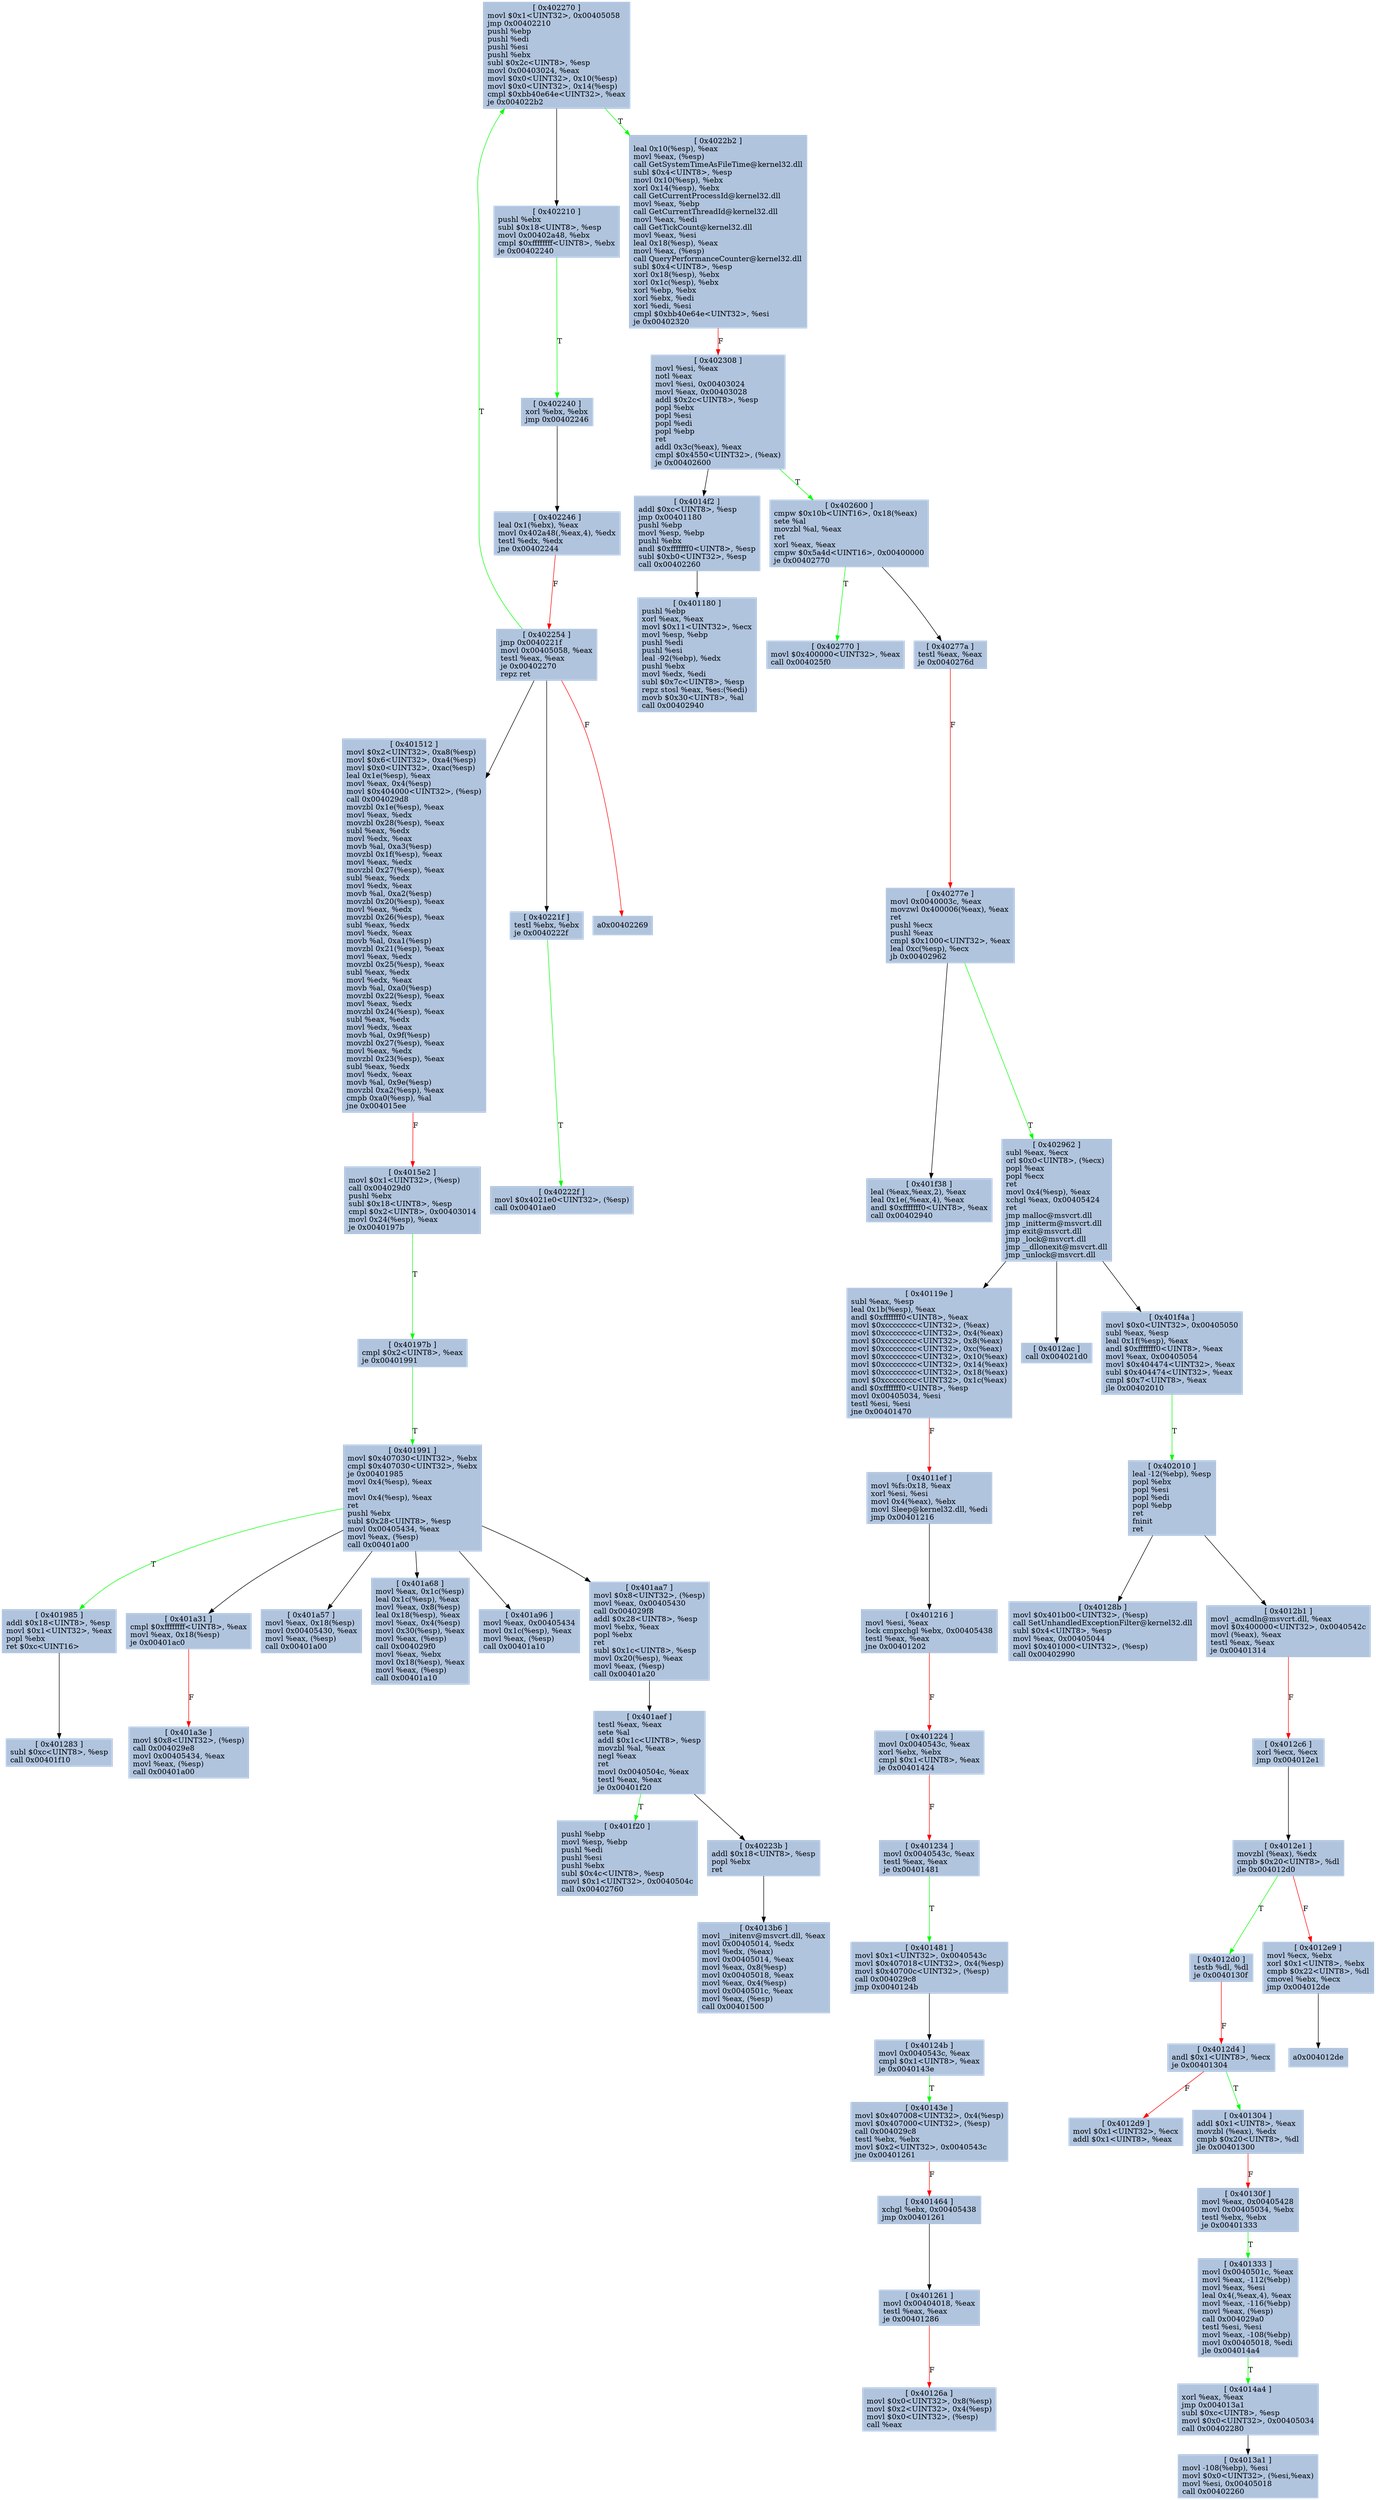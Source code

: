 digraph G {
node[shape=rectangle,style=filled,fillcolor=lightsteelblue,color=lightsteelblue]
bgcolor="transparent"
a0x00401180[label="[ 0x401180 ]\npushl %ebp\lxorl %eax, %eax\lmovl $0x11<UINT32>, %ecx\lmovl %esp, %ebp\lpushl %edi\lpushl %esi\lleal -92(%ebp), %edx\lpushl %ebx\lmovl %edx, %edi\lsubl $0x7c<UINT8>, %esp\lrepz stosl %eax, %es:(%edi)\lmovb $0x30<UINT8>, %al\lcall 0x00402940\l"];
a0x0040119e[label="[ 0x40119e ]\nsubl %eax, %esp\lleal 0x1b(%esp), %eax\landl $0xfffffff0<UINT8>, %eax\lmovl $0xcccccccc<UINT32>, (%eax)\lmovl $0xcccccccc<UINT32>, 0x4(%eax)\lmovl $0xcccccccc<UINT32>, 0x8(%eax)\lmovl $0xcccccccc<UINT32>, 0xc(%eax)\lmovl $0xcccccccc<UINT32>, 0x10(%eax)\lmovl $0xcccccccc<UINT32>, 0x14(%eax)\lmovl $0xcccccccc<UINT32>, 0x18(%eax)\lmovl $0xcccccccc<UINT32>, 0x1c(%eax)\landl $0xfffffff0<UINT8>, %esp\lmovl 0x00405034, %esi\ltestl %esi, %esi\ljne 0x00401470\l"];
a0x004011ef[label="[ 0x4011ef ]\nmovl %fs:0x18, %eax\lxorl %esi, %esi\lmovl 0x4(%eax), %ebx\lmovl Sleep@kernel32.dll, %edi\ljmp 0x00401216\l"];
a0x00401216[label="[ 0x401216 ]\nmovl %esi, %eax\llock cmpxchgl %ebx, 0x00405438\ltestl %eax, %eax\ljne 0x00401202\l"];
a0x00401224[label="[ 0x401224 ]\nmovl 0x0040543c, %eax\lxorl %ebx, %ebx\lcmpl $0x1<UINT8>, %eax\lje 0x00401424\l"];
a0x00401234[label="[ 0x401234 ]\nmovl 0x0040543c, %eax\ltestl %eax, %eax\lje 0x00401481\l"];
a0x0040124b[label="[ 0x40124b ]\nmovl 0x0040543c, %eax\lcmpl $0x1<UINT8>, %eax\lje 0x0040143e\l"];
a0x00401261[label="[ 0x401261 ]\nmovl 0x00404018, %eax\ltestl %eax, %eax\lje 0x00401286\l"];
a0x0040126a[label="[ 0x40126a ]\nmovl $0x0<UINT32>, 0x8(%esp)\lmovl $0x2<UINT32>, 0x4(%esp)\lmovl $0x0<UINT32>, (%esp)\lcall %eax\l"];
a0x00401283[label="[ 0x401283 ]\nsubl $0xc<UINT8>, %esp\lcall 0x00401f10\l"];
a0x0040128b[label="[ 0x40128b ]\nmovl $0x401b00<UINT32>, (%esp)\lcall SetUnhandledExceptionFilter@kernel32.dll\lsubl $0x4<UINT8>, %esp\lmovl %eax, 0x00405044\lmovl $0x401000<UINT32>, (%esp)\lcall 0x00402990\l"];
a0x004012ac[label="[ 0x4012ac ]\ncall 0x004021d0\l"];
a0x004012b1[label="[ 0x4012b1 ]\nmovl _acmdln@msvcrt.dll, %eax\lmovl $0x400000<UINT32>, 0x0040542c\lmovl (%eax), %eax\ltestl %eax, %eax\lje 0x00401314\l"];
a0x004012c6[label="[ 0x4012c6 ]\nxorl %ecx, %ecx\ljmp 0x004012e1\l"];
a0x004012d0[label="[ 0x4012d0 ]\ntestb %dl, %dl\lje 0x0040130f\l"];
a0x004012d4[label="[ 0x4012d4 ]\nandl $0x1<UINT8>, %ecx\lje 0x00401304\l"];
a0x004012d9[label="[ 0x4012d9 ]\nmovl $0x1<UINT32>, %ecx\laddl $0x1<UINT8>, %eax\l"];
a0x004012e1[label="[ 0x4012e1 ]\nmovzbl (%eax), %edx\lcmpb $0x20<UINT8>, %dl\ljle 0x004012d0\l"];
a0x004012e9[label="[ 0x4012e9 ]\nmovl %ecx, %ebx\lxorl $0x1<UINT8>, %ebx\lcmpb $0x22<UINT8>, %dl\lcmovel %ebx, %ecx\ljmp 0x004012de\l"];
a0x00401304[label="[ 0x401304 ]\naddl $0x1<UINT8>, %eax\lmovzbl (%eax), %edx\lcmpb $0x20<UINT8>, %dl\ljle 0x00401300\l"];
a0x0040130f[label="[ 0x40130f ]\nmovl %eax, 0x00405428\lmovl 0x00405034, %ebx\ltestl %ebx, %ebx\lje 0x00401333\l"];
a0x00401333[label="[ 0x401333 ]\nmovl 0x0040501c, %eax\lmovl %eax, -112(%ebp)\lmovl %eax, %esi\lleal 0x4(,%eax,4), %eax\lmovl %eax, -116(%ebp)\lmovl %eax, (%esp)\lcall 0x004029a0\ltestl %esi, %esi\lmovl %eax, -108(%ebp)\lmovl 0x00405018, %edi\ljle 0x004014a4\l"];
a0x004013a1[label="[ 0x4013a1 ]\nmovl -108(%ebp), %esi\lmovl $0x0<UINT32>, (%esi,%eax)\lmovl %esi, 0x00405018\lcall 0x00402260\l"];
a0x004013b6[label="[ 0x4013b6 ]\nmovl __initenv@msvcrt.dll, %eax\lmovl 0x00405014, %edx\lmovl %edx, (%eax)\lmovl 0x00405014, %eax\lmovl %eax, 0x8(%esp)\lmovl 0x00405018, %eax\lmovl %eax, 0x4(%esp)\lmovl 0x0040501c, %eax\lmovl %eax, (%esp)\lcall 0x00401500\l"];
a0x0040143e[label="[ 0x40143e ]\nmovl $0x407008<UINT32>, 0x4(%esp)\lmovl $0x407000<UINT32>, (%esp)\lcall 0x004029c8\ltestl %ebx, %ebx\lmovl $0x2<UINT32>, 0x0040543c\ljne 0x00401261\l"];
a0x00401464[label="[ 0x401464 ]\nxchgl %ebx, 0x00405438\ljmp 0x00401261\l"];
a0x00401481[label="[ 0x401481 ]\nmovl $0x1<UINT32>, 0x0040543c\lmovl $0x407018<UINT32>, 0x4(%esp)\lmovl $0x40700c<UINT32>, (%esp)\lcall 0x004029c8\ljmp 0x0040124b\l"];
a0x004014a4[label="[ 0x4014a4 ]\nxorl %eax, %eax\ljmp 0x004013a1\lsubl $0xc<UINT8>, %esp\lmovl $0x0<UINT32>, 0x00405034\lcall 0x00402280\l"];
a0x004014f2[label="[ 0x4014f2 ]\naddl $0xc<UINT8>, %esp\ljmp 0x00401180\lpushl %ebp\lmovl %esp, %ebp\lpushl %ebx\landl $0xfffffff0<UINT8>, %esp\lsubl $0xb0<UINT32>, %esp\lcall 0x00402260\l"];
a0x00401512[label="[ 0x401512 ]\nmovl $0x2<UINT32>, 0xa8(%esp)\lmovl $0x6<UINT32>, 0xa4(%esp)\lmovl $0x0<UINT32>, 0xac(%esp)\lleal 0x1e(%esp), %eax\lmovl %eax, 0x4(%esp)\lmovl $0x404000<UINT32>, (%esp)\lcall 0x004029d8\lmovzbl 0x1e(%esp), %eax\lmovl %eax, %edx\lmovzbl 0x28(%esp), %eax\lsubl %eax, %edx\lmovl %edx, %eax\lmovb %al, 0xa3(%esp)\lmovzbl 0x1f(%esp), %eax\lmovl %eax, %edx\lmovzbl 0x27(%esp), %eax\lsubl %eax, %edx\lmovl %edx, %eax\lmovb %al, 0xa2(%esp)\lmovzbl 0x20(%esp), %eax\lmovl %eax, %edx\lmovzbl 0x26(%esp), %eax\lsubl %eax, %edx\lmovl %edx, %eax\lmovb %al, 0xa1(%esp)\lmovzbl 0x21(%esp), %eax\lmovl %eax, %edx\lmovzbl 0x25(%esp), %eax\lsubl %eax, %edx\lmovl %edx, %eax\lmovb %al, 0xa0(%esp)\lmovzbl 0x22(%esp), %eax\lmovl %eax, %edx\lmovzbl 0x24(%esp), %eax\lsubl %eax, %edx\lmovl %edx, %eax\lmovb %al, 0x9f(%esp)\lmovzbl 0x27(%esp), %eax\lmovl %eax, %edx\lmovzbl 0x23(%esp), %eax\lsubl %eax, %edx\lmovl %edx, %eax\lmovb %al, 0x9e(%esp)\lmovzbl 0xa2(%esp), %eax\lcmpb 0xa0(%esp), %al\ljne 0x004015ee\l"];
a0x004015e2[label="[ 0x4015e2 ]\nmovl $0x1<UINT32>, (%esp)\lcall 0x004029d0\lpushl %ebx\lsubl $0x18<UINT8>, %esp\lcmpl $0x2<UINT8>, 0x00403014\lmovl 0x24(%esp), %eax\lje 0x0040197b\l"];
a0x0040197b[label="[ 0x40197b ]\ncmpl $0x2<UINT8>, %eax\lje 0x00401991\l"];
a0x00401985[label="[ 0x401985 ]\naddl $0x18<UINT8>, %esp\lmovl $0x1<UINT32>, %eax\lpopl %ebx\lret $0xc<UINT16>\l"];
a0x00401991[label="[ 0x401991 ]\nmovl $0x407030<UINT32>, %ebx\lcmpl $0x407030<UINT32>, %ebx\lje 0x00401985\lmovl 0x4(%esp), %eax\lret\lmovl 0x4(%esp), %eax\lret\lpushl %ebx\lsubl $0x28<UINT8>, %esp\lmovl 0x00405434, %eax\lmovl %eax, (%esp)\lcall 0x00401a00\l"];
a0x00401a31[label="[ 0x401a31 ]\ncmpl $0xffffffff<UINT8>, %eax\lmovl %eax, 0x18(%esp)\lje 0x00401ac0\l"];
a0x00401a3e[label="[ 0x401a3e ]\nmovl $0x8<UINT32>, (%esp)\lcall 0x004029e8\lmovl 0x00405434, %eax\lmovl %eax, (%esp)\lcall 0x00401a00\l"];
a0x00401a57[label="[ 0x401a57 ]\nmovl %eax, 0x18(%esp)\lmovl 0x00405430, %eax\lmovl %eax, (%esp)\lcall 0x00401a00\l"];
a0x00401a68[label="[ 0x401a68 ]\nmovl %eax, 0x1c(%esp)\lleal 0x1c(%esp), %eax\lmovl %eax, 0x8(%esp)\lleal 0x18(%esp), %eax\lmovl %eax, 0x4(%esp)\lmovl 0x30(%esp), %eax\lmovl %eax, (%esp)\lcall 0x004029f0\lmovl %eax, %ebx\lmovl 0x18(%esp), %eax\lmovl %eax, (%esp)\lcall 0x00401a10\l"];
a0x00401a96[label="[ 0x401a96 ]\nmovl %eax, 0x00405434\lmovl 0x1c(%esp), %eax\lmovl %eax, (%esp)\lcall 0x00401a10\l"];
a0x00401aa7[label="[ 0x401aa7 ]\nmovl $0x8<UINT32>, (%esp)\lmovl %eax, 0x00405430\lcall 0x004029f8\laddl $0x28<UINT8>, %esp\lmovl %ebx, %eax\lpopl %ebx\lret\lsubl $0x1c<UINT8>, %esp\lmovl 0x20(%esp), %eax\lmovl %eax, (%esp)\lcall 0x00401a20\l"];
a0x00401aef[label="[ 0x401aef ]\ntestl %eax, %eax\lsete %al\laddl $0x1c<UINT8>, %esp\lmovzbl %al, %eax\lnegl %eax\lret\lmovl 0x0040504c, %eax\ltestl %eax, %eax\lje 0x00401f20\l"];
a0x00401f20[label="[ 0x401f20 ]\npushl %ebp\lmovl %esp, %ebp\lpushl %edi\lpushl %esi\lpushl %ebx\lsubl $0x4c<UINT8>, %esp\lmovl $0x1<UINT32>, 0x0040504c\lcall 0x00402760\l"];
a0x00401f38[label="[ 0x401f38 ]\nleal (%eax,%eax,2), %eax\lleal 0x1e(,%eax,4), %eax\landl $0xfffffff0<UINT8>, %eax\lcall 0x00402940\l"];
a0x00401f4a[label="[ 0x401f4a ]\nmovl $0x0<UINT32>, 0x00405050\lsubl %eax, %esp\lleal 0x1f(%esp), %eax\landl $0xfffffff0<UINT8>, %eax\lmovl %eax, 0x00405054\lmovl $0x404474<UINT32>, %eax\lsubl $0x404474<UINT32>, %eax\lcmpl $0x7<UINT8>, %eax\ljle 0x00402010\l"];
a0x00402010[label="[ 0x402010 ]\nleal -12(%ebp), %esp\lpopl %ebx\lpopl %esi\lpopl %edi\lpopl %ebp\lret\lfninit \lret\l"];
a0x00402210[label="[ 0x402210 ]\npushl %ebx\lsubl $0x18<UINT8>, %esp\lmovl 0x00402a48, %ebx\lcmpl $0xffffffff<UINT8>, %ebx\lje 0x00402240\l"];
a0x0040221f[label="[ 0x40221f ]\ntestl %ebx, %ebx\lje 0x0040222f\l"];
a0x0040222f[label="[ 0x40222f ]\nmovl $0x4021e0<UINT32>, (%esp)\lcall 0x00401ae0\l"];
a0x0040223b[label="[ 0x40223b ]\naddl $0x18<UINT8>, %esp\lpopl %ebx\lret\l"];
a0x00402240[label="[ 0x402240 ]\nxorl %ebx, %ebx\ljmp 0x00402246\l"];
a0x00402246[label="[ 0x402246 ]\nleal 0x1(%ebx), %eax\lmovl 0x402a48(,%eax,4), %edx\ltestl %edx, %edx\ljne 0x00402244\l"];
a0x00402254[label="[ 0x402254 ]\njmp 0x0040221f\lmovl 0x00405058, %eax\ltestl %eax, %eax\lje 0x00402270\lrepz ret\l"];
a0x00402270[label="[ 0x402270 ]\nmovl $0x1<UINT32>, 0x00405058\ljmp 0x00402210\lpushl %ebp\lpushl %edi\lpushl %esi\lpushl %ebx\lsubl $0x2c<UINT8>, %esp\lmovl 0x00403024, %eax\lmovl $0x0<UINT32>, 0x10(%esp)\lmovl $0x0<UINT32>, 0x14(%esp)\lcmpl $0xbb40e64e<UINT32>, %eax\lje 0x004022b2\l"];
a0x004022b2[label="[ 0x4022b2 ]\nleal 0x10(%esp), %eax\lmovl %eax, (%esp)\lcall GetSystemTimeAsFileTime@kernel32.dll\lsubl $0x4<UINT8>, %esp\lmovl 0x10(%esp), %ebx\lxorl 0x14(%esp), %ebx\lcall GetCurrentProcessId@kernel32.dll\lmovl %eax, %ebp\lcall GetCurrentThreadId@kernel32.dll\lmovl %eax, %edi\lcall GetTickCount@kernel32.dll\lmovl %eax, %esi\lleal 0x18(%esp), %eax\lmovl %eax, (%esp)\lcall QueryPerformanceCounter@kernel32.dll\lsubl $0x4<UINT8>, %esp\lxorl 0x18(%esp), %ebx\lxorl 0x1c(%esp), %ebx\lxorl %ebp, %ebx\lxorl %ebx, %edi\lxorl %edi, %esi\lcmpl $0xbb40e64e<UINT32>, %esi\lje 0x00402320\l"];
a0x00402308[label="[ 0x402308 ]\nmovl %esi, %eax\lnotl %eax\lmovl %esi, 0x00403024\lmovl %eax, 0x00403028\laddl $0x2c<UINT8>, %esp\lpopl %ebx\lpopl %esi\lpopl %edi\lpopl %ebp\lret\laddl 0x3c(%eax), %eax\lcmpl $0x4550<UINT32>, (%eax)\lje 0x00402600\l"];
a0x00402600[label="[ 0x402600 ]\ncmpw $0x10b<UINT16>, 0x18(%eax)\lsete %al\lmovzbl %al, %eax\lret\lxorl %eax, %eax\lcmpw $0x5a4d<UINT16>, 0x00400000\lje 0x00402770\l"];
a0x00402770[label="[ 0x402770 ]\nmovl $0x400000<UINT32>, %eax\lcall 0x004025f0\l"];
a0x0040277a[label="[ 0x40277a ]\ntestl %eax, %eax\lje 0x0040276d\l"];
a0x0040277e[label="[ 0x40277e ]\nmovl 0x0040003c, %eax\lmovzwl 0x400006(%eax), %eax\lret\lpushl %ecx\lpushl %eax\lcmpl $0x1000<UINT32>, %eax\lleal 0xc(%esp), %ecx\ljb 0x00402962\l"];
a0x00402962[label="[ 0x402962 ]\nsubl %eax, %ecx\lorl $0x0<UINT8>, (%ecx)\lpopl %eax\lpopl %ecx\lret\lmovl 0x4(%esp), %eax\lxchgl %eax, 0x00405424\lret\ljmp malloc@msvcrt.dll\ljmp _initterm@msvcrt.dll\ljmp exit@msvcrt.dll\ljmp _lock@msvcrt.dll\ljmp __dllonexit@msvcrt.dll\ljmp _unlock@msvcrt.dll\l"];
a0x00402270 -> a0x004022b2 [color="#00ff00",label="T"];
a0x004022b2 -> a0x00402308 [color="#ff0000",label="F"];
a0x00402308 -> a0x004014f2 [color="#000000"];
a0x004014f2 -> a0x00401180 [color="#000000"];
a0x0040277e -> a0x00402962 [color="#00ff00",label="T"];
a0x00402962 -> a0x0040119e [color="#000000"];
a0x0040119e -> a0x004011ef [color="#ff0000",label="F"];
a0x004011ef -> a0x00401216 [color="#000000"];
a0x00401216 -> a0x00401224 [color="#ff0000",label="F"];
a0x00401224 -> a0x00401234 [color="#ff0000",label="F"];
a0x00401234 -> a0x00401481 [color="#00ff00",label="T"];
a0x00401481 -> a0x0040124b [color="#000000"];
a0x0040124b -> a0x0040143e [color="#00ff00",label="T"];
a0x0040143e -> a0x00401464 [color="#ff0000",label="F"];
a0x00401464 -> a0x00401261 [color="#000000"];
a0x00401261 -> a0x0040126a [color="#ff0000",label="F"];
a0x004015e2 -> a0x0040197b [color="#00ff00",label="T"];
a0x0040197b -> a0x00401991 [color="#00ff00",label="T"];
a0x00401991 -> a0x00401985 [color="#00ff00",label="T"];
a0x00401985 -> a0x00401283 [color="#000000"];
a0x00401aef -> a0x00401f20 [color="#00ff00",label="T"];
a0x00402600 -> a0x00402770 [color="#00ff00",label="T"];
a0x00402308 -> a0x00402600 [color="#00ff00",label="T"];
a0x00402600 -> a0x0040277a [color="#000000"];
a0x0040277a -> a0x0040277e [color="#ff0000",label="F"];
a0x0040277e -> a0x00401f38 [color="#000000"];
a0x00402962 -> a0x00401f4a [color="#000000"];
a0x00401f4a -> a0x00402010 [color="#00ff00",label="T"];
a0x00402010 -> a0x0040128b [color="#000000"];
a0x00402962 -> a0x004012ac [color="#000000"];
a0x00402010 -> a0x004012b1 [color="#000000"];
a0x004012b1 -> a0x004012c6 [color="#ff0000",label="F"];
a0x004012c6 -> a0x004012e1 [color="#000000"];
a0x004012e1 -> a0x004012e9 [color="#ff0000",label="F"];
a0x004012e9 -> a0x004012de [color="#000000"];
a0x004012e1 -> a0x004012d0 [color="#00ff00",label="T"];
a0x004012d0 -> a0x004012d4 [color="#ff0000",label="F"];
a0x004012d4 -> a0x004012d9 [color="#ff0000",label="F"];
a0x004012d4 -> a0x00401304 [color="#00ff00",label="T"];
a0x00401304 -> a0x0040130f [color="#ff0000",label="F"];
a0x0040130f -> a0x00401333 [color="#00ff00",label="T"];
a0x00401333 -> a0x004014a4 [color="#00ff00",label="T"];
a0x004014a4 -> a0x004013a1 [color="#000000"];
a0x00402254 -> a0x00402270 [color="#00ff00",label="T"];
a0x00402270 -> a0x00402210 [color="#000000"];
a0x00402210 -> a0x00402240 [color="#00ff00",label="T"];
a0x00402240 -> a0x00402246 [color="#000000"];
a0x00402246 -> a0x00402254 [color="#ff0000",label="F"];
a0x00402254 -> a0x0040221f [color="#000000"];
a0x0040221f -> a0x0040222f [color="#00ff00",label="T"];
a0x00401991 -> a0x00401a31 [color="#000000"];
a0x00401a31 -> a0x00401a3e [color="#ff0000",label="F"];
a0x00401991 -> a0x00401a57 [color="#000000"];
a0x00401991 -> a0x00401a68 [color="#000000"];
a0x00401991 -> a0x00401a96 [color="#000000"];
a0x00401991 -> a0x00401aa7 [color="#000000"];
a0x00401aa7 -> a0x00401aef [color="#000000"];
a0x00401aef -> a0x0040223b [color="#000000"];
a0x0040223b -> a0x004013b6 [color="#000000"];
a0x00402254 -> a0x00402269 [color="#ff0000",label="F"];
a0x00402254 -> a0x00401512 [color="#000000"];
a0x00401512 -> a0x004015e2 [color="#ff0000",label="F"];
}
